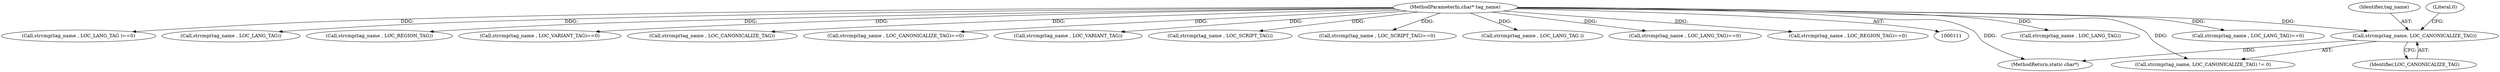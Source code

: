 digraph "0_php-src_97eff7eb57fc2320c267a949cffd622c38712484?w=1_22@pointer" {
"1000147" [label="(Call,strcmp(tag_name, LOC_CANONICALIZE_TAG))"];
"1000113" [label="(MethodParameterIn,char* tag_name)"];
"1000164" [label="(Call,strcmp(tag_name , LOC_LANG_TAG))"];
"1000163" [label="(Call,strcmp(tag_name , LOC_LANG_TAG)==0)"];
"1000261" [label="(Call,strcmp(tag_name , LOC_LANG_TAG )==0)"];
"1000149" [label="(Identifier,LOC_CANONICALIZE_TAG)"];
"1000389" [label="(MethodReturn,static char*)"];
"1000183" [label="(Call,strcmp(tag_name , LOC_LANG_TAG))"];
"1000277" [label="(Call,strcmp(tag_name , LOC_REGION_TAG))"];
"1000291" [label="(Call,strcmp(tag_name , LOC_VARIANT_TAG)==0)"];
"1000150" [label="(Literal,0)"];
"1000147" [label="(Call,strcmp(tag_name, LOC_CANONICALIZE_TAG))"];
"1000307" [label="(Call,strcmp(tag_name , LOC_CANONICALIZE_TAG))"];
"1000148" [label="(Identifier,tag_name)"];
"1000306" [label="(Call,strcmp(tag_name , LOC_CANONICALIZE_TAG)==0)"];
"1000292" [label="(Call,strcmp(tag_name , LOC_VARIANT_TAG))"];
"1000247" [label="(Call,strcmp(tag_name , LOC_SCRIPT_TAG))"];
"1000246" [label="(Call,strcmp(tag_name , LOC_SCRIPT_TAG)==0)"];
"1000262" [label="(Call,strcmp(tag_name , LOC_LANG_TAG ))"];
"1000146" [label="(Call,strcmp(tag_name, LOC_CANONICALIZE_TAG) != 0)"];
"1000113" [label="(MethodParameterIn,char* tag_name)"];
"1000182" [label="(Call,strcmp(tag_name , LOC_LANG_TAG)==0)"];
"1000276" [label="(Call,strcmp(tag_name , LOC_REGION_TAG)==0)"];
"1000147" -> "1000146"  [label="AST: "];
"1000147" -> "1000149"  [label="CFG: "];
"1000148" -> "1000147"  [label="AST: "];
"1000149" -> "1000147"  [label="AST: "];
"1000150" -> "1000147"  [label="CFG: "];
"1000147" -> "1000389"  [label="DDG: "];
"1000113" -> "1000147"  [label="DDG: "];
"1000113" -> "1000111"  [label="AST: "];
"1000113" -> "1000389"  [label="DDG: "];
"1000113" -> "1000146"  [label="DDG: "];
"1000113" -> "1000163"  [label="DDG: "];
"1000113" -> "1000164"  [label="DDG: "];
"1000113" -> "1000182"  [label="DDG: "];
"1000113" -> "1000183"  [label="DDG: "];
"1000113" -> "1000246"  [label="DDG: "];
"1000113" -> "1000247"  [label="DDG: "];
"1000113" -> "1000261"  [label="DDG: "];
"1000113" -> "1000262"  [label="DDG: "];
"1000113" -> "1000276"  [label="DDG: "];
"1000113" -> "1000277"  [label="DDG: "];
"1000113" -> "1000291"  [label="DDG: "];
"1000113" -> "1000292"  [label="DDG: "];
"1000113" -> "1000306"  [label="DDG: "];
"1000113" -> "1000307"  [label="DDG: "];
}

